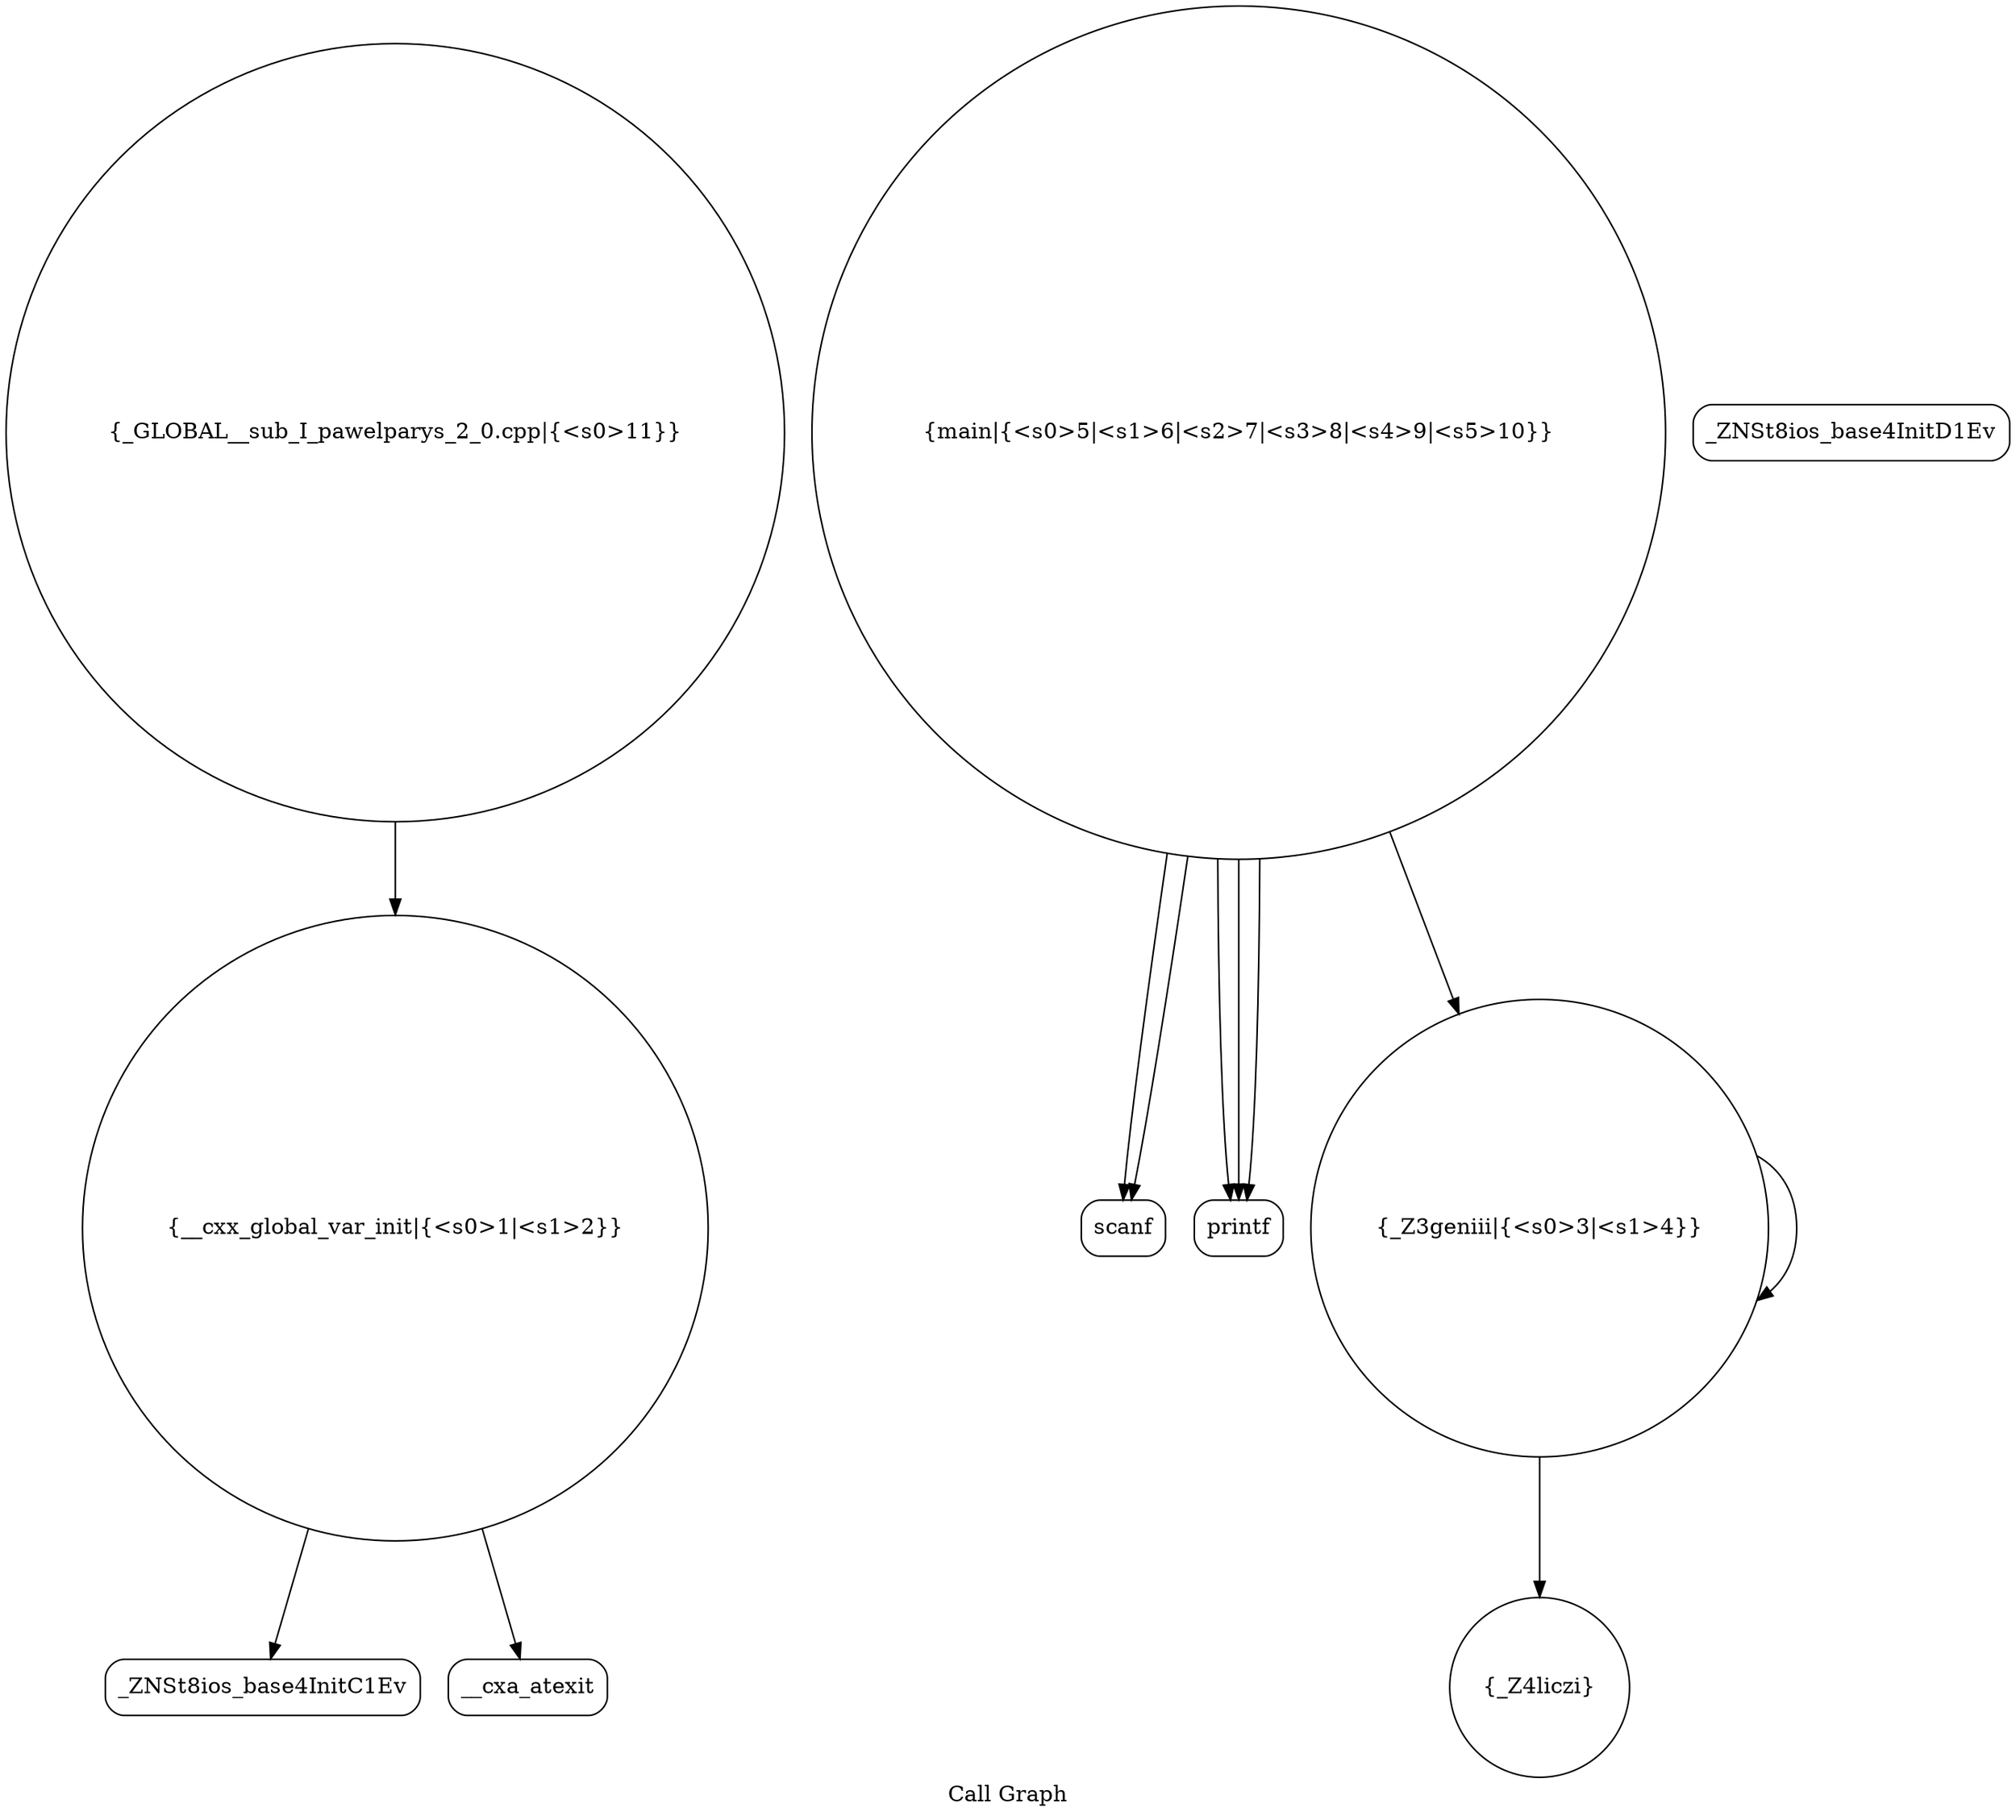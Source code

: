digraph "Call Graph" {
	label="Call Graph";

	Node0x56553ed3aa80 [shape=record,shape=circle,label="{__cxx_global_var_init|{<s0>1|<s1>2}}"];
	Node0x56553ed3aa80:s0 -> Node0x56553ed3af10[color=black];
	Node0x56553ed3aa80:s1 -> Node0x56553ed3b010[color=black];
	Node0x56553ed3b210 [shape=record,shape=Mrecord,label="{scanf}"];
	Node0x56553ed3af90 [shape=record,shape=Mrecord,label="{_ZNSt8ios_base4InitD1Ev}"];
	Node0x56553ed3b310 [shape=record,shape=circle,label="{_GLOBAL__sub_I_pawelparys_2_0.cpp|{<s0>11}}"];
	Node0x56553ed3b310:s0 -> Node0x56553ed3aa80[color=black];
	Node0x56553ed3b090 [shape=record,shape=circle,label="{_Z4liczi}"];
	Node0x56553ed3b190 [shape=record,shape=circle,label="{main|{<s0>5|<s1>6|<s2>7|<s3>8|<s4>9|<s5>10}}"];
	Node0x56553ed3b190:s0 -> Node0x56553ed3b210[color=black];
	Node0x56553ed3b190:s1 -> Node0x56553ed3b290[color=black];
	Node0x56553ed3b190:s2 -> Node0x56553ed3b210[color=black];
	Node0x56553ed3b190:s3 -> Node0x56553ed3b110[color=black];
	Node0x56553ed3b190:s4 -> Node0x56553ed3b290[color=black];
	Node0x56553ed3b190:s5 -> Node0x56553ed3b290[color=black];
	Node0x56553ed3af10 [shape=record,shape=Mrecord,label="{_ZNSt8ios_base4InitC1Ev}"];
	Node0x56553ed3b290 [shape=record,shape=Mrecord,label="{printf}"];
	Node0x56553ed3b010 [shape=record,shape=Mrecord,label="{__cxa_atexit}"];
	Node0x56553ed3b110 [shape=record,shape=circle,label="{_Z3geniii|{<s0>3|<s1>4}}"];
	Node0x56553ed3b110:s0 -> Node0x56553ed3b090[color=black];
	Node0x56553ed3b110:s1 -> Node0x56553ed3b110[color=black];
}
